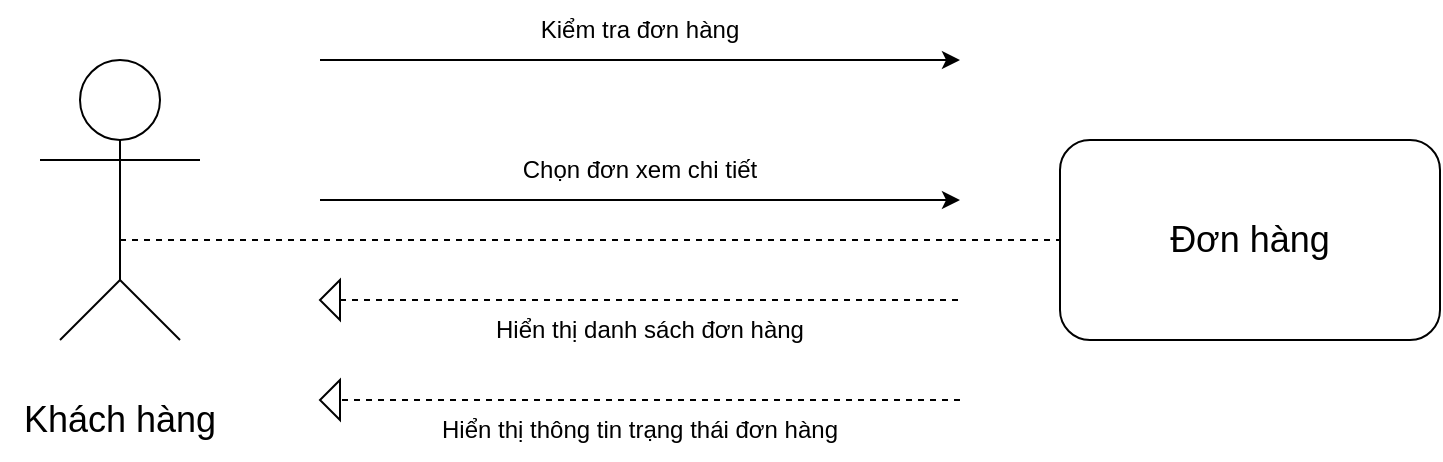 <mxfile version="27.1.1">
  <diagram name="Page-1" id="WUSCCHm_QeVqPTRmpIM6">
    <mxGraphModel dx="1143" dy="566" grid="1" gridSize="10" guides="1" tooltips="1" connect="1" arrows="1" fold="1" page="1" pageScale="1" pageWidth="850" pageHeight="1100" math="0" shadow="0">
      <root>
        <mxCell id="0" />
        <mxCell id="1" parent="0" />
        <mxCell id="vSVwIRKHXHYjYVu8t93B-1" value="" style="ellipse;whiteSpace=wrap;html=1;aspect=fixed;" vertex="1" parent="1">
          <mxGeometry x="80" y="120" width="40" height="40" as="geometry" />
        </mxCell>
        <mxCell id="vSVwIRKHXHYjYVu8t93B-2" value="" style="endArrow=none;html=1;rounded=0;entryX=0.5;entryY=1;entryDx=0;entryDy=0;" edge="1" parent="1" target="vSVwIRKHXHYjYVu8t93B-1">
          <mxGeometry width="50" height="50" relative="1" as="geometry">
            <mxPoint x="100" y="230" as="sourcePoint" />
            <mxPoint x="450" y="480" as="targetPoint" />
          </mxGeometry>
        </mxCell>
        <mxCell id="vSVwIRKHXHYjYVu8t93B-3" value="" style="endArrow=none;html=1;rounded=0;" edge="1" parent="1">
          <mxGeometry width="50" height="50" relative="1" as="geometry">
            <mxPoint x="140" y="170" as="sourcePoint" />
            <mxPoint x="60" y="170" as="targetPoint" />
          </mxGeometry>
        </mxCell>
        <mxCell id="vSVwIRKHXHYjYVu8t93B-4" value="" style="endArrow=none;html=1;rounded=0;" edge="1" parent="1">
          <mxGeometry width="50" height="50" relative="1" as="geometry">
            <mxPoint x="130" y="260" as="sourcePoint" />
            <mxPoint x="100" y="230" as="targetPoint" />
          </mxGeometry>
        </mxCell>
        <mxCell id="vSVwIRKHXHYjYVu8t93B-5" value="" style="endArrow=none;html=1;rounded=0;" edge="1" parent="1">
          <mxGeometry width="50" height="50" relative="1" as="geometry">
            <mxPoint x="70" y="260" as="sourcePoint" />
            <mxPoint x="100" y="230" as="targetPoint" />
          </mxGeometry>
        </mxCell>
        <mxCell id="vSVwIRKHXHYjYVu8t93B-6" value="&lt;font style=&quot;font-size: 18px;&quot;&gt;Khách hàng&lt;/font&gt;" style="text;html=1;align=center;verticalAlign=middle;whiteSpace=wrap;rounded=0;" vertex="1" parent="1">
          <mxGeometry x="40" y="280" width="120" height="40" as="geometry" />
        </mxCell>
        <mxCell id="vSVwIRKHXHYjYVu8t93B-8" value="&lt;font style=&quot;font-size: 18px;&quot;&gt;Đơn hàng&lt;/font&gt;" style="rounded=1;whiteSpace=wrap;html=1;" vertex="1" parent="1">
          <mxGeometry x="570" y="160" width="190" height="100" as="geometry" />
        </mxCell>
        <mxCell id="vSVwIRKHXHYjYVu8t93B-9" value="" style="endArrow=none;dashed=1;html=1;rounded=0;entryX=0;entryY=0.5;entryDx=0;entryDy=0;" edge="1" parent="1" target="vSVwIRKHXHYjYVu8t93B-8">
          <mxGeometry width="50" height="50" relative="1" as="geometry">
            <mxPoint x="100" y="210" as="sourcePoint" />
            <mxPoint x="380" y="180" as="targetPoint" />
          </mxGeometry>
        </mxCell>
        <mxCell id="vSVwIRKHXHYjYVu8t93B-12" value="" style="endArrow=classic;html=1;rounded=0;" edge="1" parent="1">
          <mxGeometry width="50" height="50" relative="1" as="geometry">
            <mxPoint x="200" y="120" as="sourcePoint" />
            <mxPoint x="520" y="120" as="targetPoint" />
          </mxGeometry>
        </mxCell>
        <mxCell id="vSVwIRKHXHYjYVu8t93B-13" value="Kiểm tra đơn hàng" style="text;html=1;align=center;verticalAlign=middle;whiteSpace=wrap;rounded=0;" vertex="1" parent="1">
          <mxGeometry x="240" y="90" width="240" height="30" as="geometry" />
        </mxCell>
        <mxCell id="vSVwIRKHXHYjYVu8t93B-14" value="" style="endArrow=classic;html=1;rounded=0;" edge="1" parent="1">
          <mxGeometry width="50" height="50" relative="1" as="geometry">
            <mxPoint x="200" y="190" as="sourcePoint" />
            <mxPoint x="520" y="190" as="targetPoint" />
          </mxGeometry>
        </mxCell>
        <mxCell id="vSVwIRKHXHYjYVu8t93B-15" value="Chọn đơn xem chi tiết" style="text;html=1;align=center;verticalAlign=middle;whiteSpace=wrap;rounded=0;" vertex="1" parent="1">
          <mxGeometry x="230" y="160" width="260" height="30" as="geometry" />
        </mxCell>
        <mxCell id="vSVwIRKHXHYjYVu8t93B-16" value="" style="triangle;whiteSpace=wrap;html=1;direction=west;" vertex="1" parent="1">
          <mxGeometry x="200" y="230" width="10" height="20" as="geometry" />
        </mxCell>
        <mxCell id="vSVwIRKHXHYjYVu8t93B-17" value="" style="endArrow=none;dashed=1;html=1;rounded=0;exitX=0;exitY=0.5;exitDx=0;exitDy=0;" edge="1" parent="1" source="vSVwIRKHXHYjYVu8t93B-16">
          <mxGeometry width="50" height="50" relative="1" as="geometry">
            <mxPoint x="330" y="230" as="sourcePoint" />
            <mxPoint x="520" y="240" as="targetPoint" />
          </mxGeometry>
        </mxCell>
        <mxCell id="vSVwIRKHXHYjYVu8t93B-18" value="Hiển thị danh sách đơn hàng" style="text;html=1;align=center;verticalAlign=middle;whiteSpace=wrap;rounded=0;" vertex="1" parent="1">
          <mxGeometry x="210" y="240" width="310" height="30" as="geometry" />
        </mxCell>
        <mxCell id="vSVwIRKHXHYjYVu8t93B-19" value="" style="triangle;whiteSpace=wrap;html=1;direction=west;" vertex="1" parent="1">
          <mxGeometry x="200" y="280" width="10" height="20" as="geometry" />
        </mxCell>
        <mxCell id="vSVwIRKHXHYjYVu8t93B-20" value="" style="endArrow=none;dashed=1;html=1;rounded=0;entryX=0;entryY=0.5;entryDx=0;entryDy=0;" edge="1" parent="1" target="vSVwIRKHXHYjYVu8t93B-19">
          <mxGeometry width="50" height="50" relative="1" as="geometry">
            <mxPoint x="520" y="290" as="sourcePoint" />
            <mxPoint x="240" y="300" as="targetPoint" />
          </mxGeometry>
        </mxCell>
        <mxCell id="vSVwIRKHXHYjYVu8t93B-21" value="Hiển thị thông tin trạng thái đơn hàng" style="text;html=1;align=center;verticalAlign=middle;whiteSpace=wrap;rounded=0;" vertex="1" parent="1">
          <mxGeometry x="210" y="290" width="300" height="30" as="geometry" />
        </mxCell>
      </root>
    </mxGraphModel>
  </diagram>
</mxfile>
